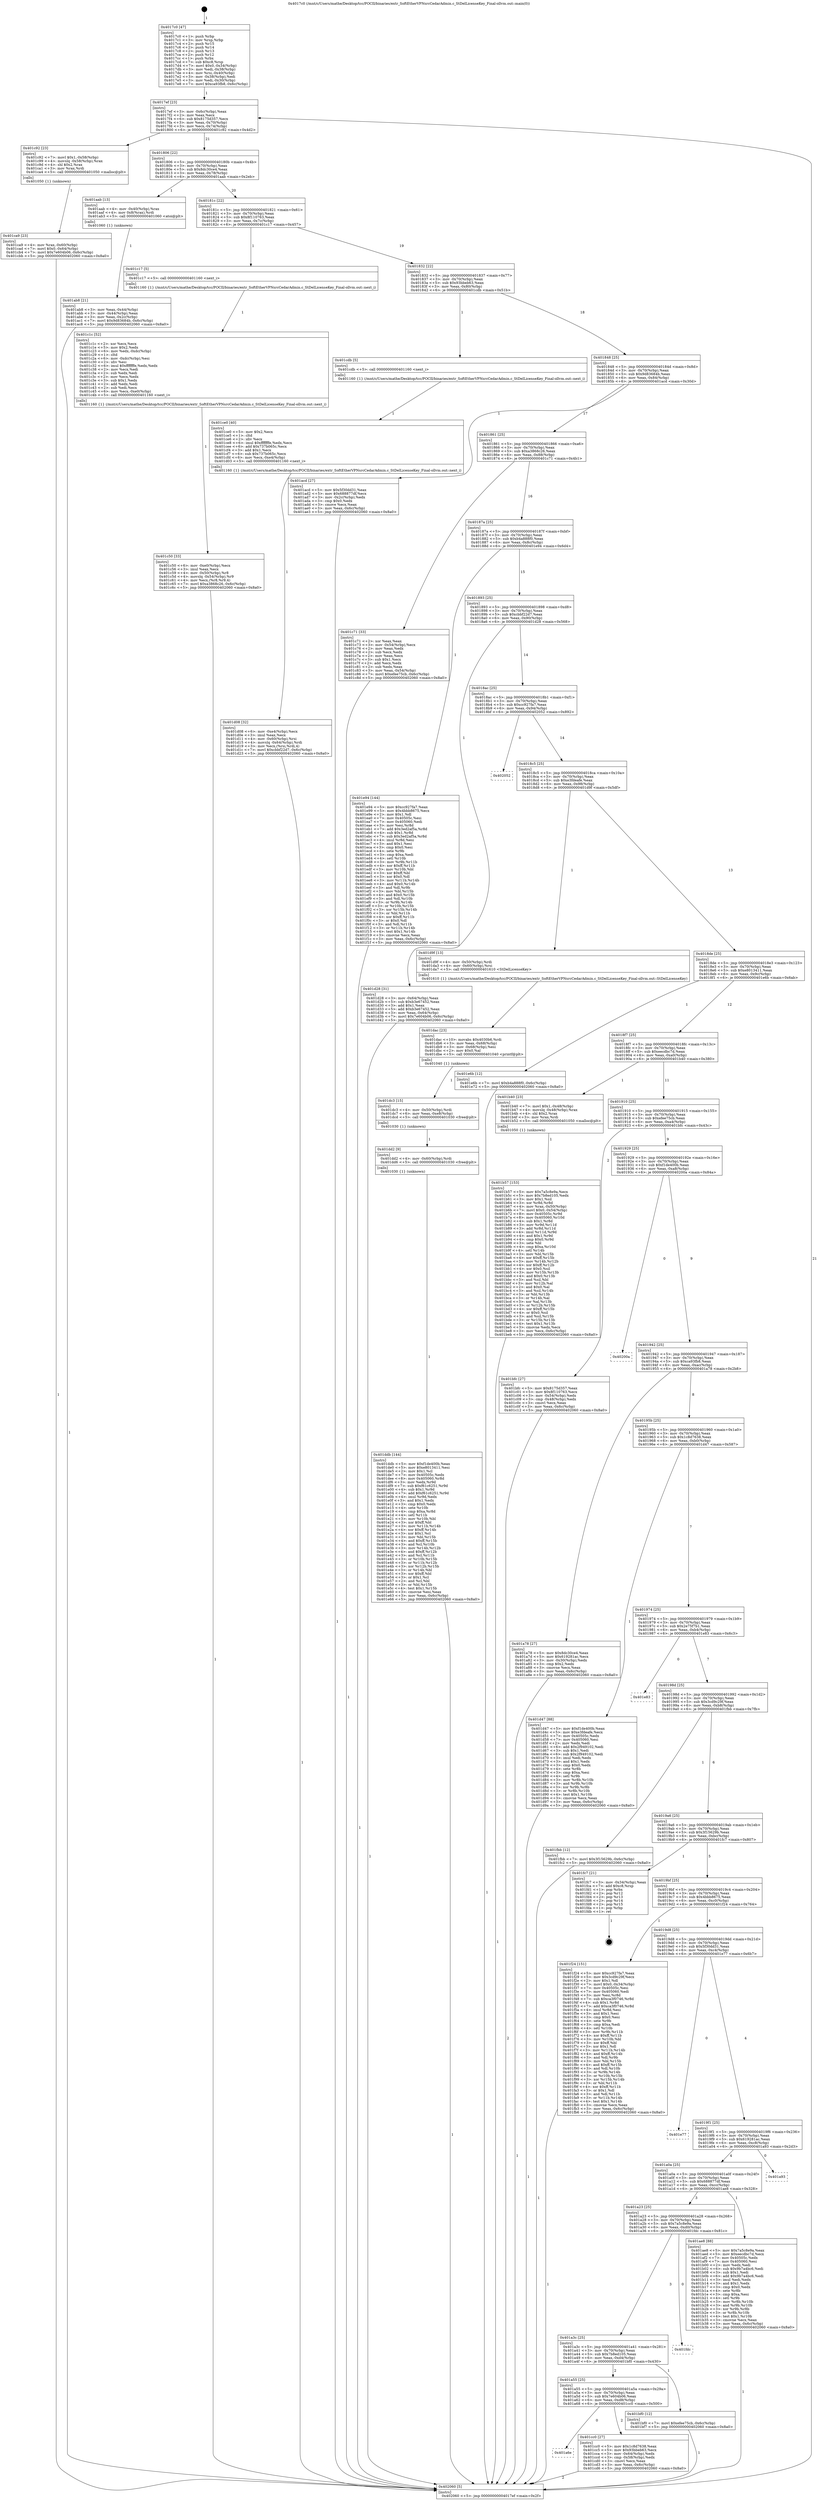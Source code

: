 digraph "0x4017c0" {
  label = "0x4017c0 (/mnt/c/Users/mathe/Desktop/tcc/POCII/binaries/extr_SoftEtherVPNsrcCedarAdmin.c_StDelLicenseKey_Final-ollvm.out::main(0))"
  labelloc = "t"
  node[shape=record]

  Entry [label="",width=0.3,height=0.3,shape=circle,fillcolor=black,style=filled]
  "0x4017ef" [label="{
     0x4017ef [23]\l
     | [instrs]\l
     &nbsp;&nbsp;0x4017ef \<+3\>: mov -0x6c(%rbp),%eax\l
     &nbsp;&nbsp;0x4017f2 \<+2\>: mov %eax,%ecx\l
     &nbsp;&nbsp;0x4017f4 \<+6\>: sub $0x8175d357,%ecx\l
     &nbsp;&nbsp;0x4017fa \<+3\>: mov %eax,-0x70(%rbp)\l
     &nbsp;&nbsp;0x4017fd \<+3\>: mov %ecx,-0x74(%rbp)\l
     &nbsp;&nbsp;0x401800 \<+6\>: je 0000000000401c92 \<main+0x4d2\>\l
  }"]
  "0x401c92" [label="{
     0x401c92 [23]\l
     | [instrs]\l
     &nbsp;&nbsp;0x401c92 \<+7\>: movl $0x1,-0x58(%rbp)\l
     &nbsp;&nbsp;0x401c99 \<+4\>: movslq -0x58(%rbp),%rax\l
     &nbsp;&nbsp;0x401c9d \<+4\>: shl $0x2,%rax\l
     &nbsp;&nbsp;0x401ca1 \<+3\>: mov %rax,%rdi\l
     &nbsp;&nbsp;0x401ca4 \<+5\>: call 0000000000401050 \<malloc@plt\>\l
     | [calls]\l
     &nbsp;&nbsp;0x401050 \{1\} (unknown)\l
  }"]
  "0x401806" [label="{
     0x401806 [22]\l
     | [instrs]\l
     &nbsp;&nbsp;0x401806 \<+5\>: jmp 000000000040180b \<main+0x4b\>\l
     &nbsp;&nbsp;0x40180b \<+3\>: mov -0x70(%rbp),%eax\l
     &nbsp;&nbsp;0x40180e \<+5\>: sub $0x8dc30ce4,%eax\l
     &nbsp;&nbsp;0x401813 \<+3\>: mov %eax,-0x78(%rbp)\l
     &nbsp;&nbsp;0x401816 \<+6\>: je 0000000000401aab \<main+0x2eb\>\l
  }"]
  Exit [label="",width=0.3,height=0.3,shape=circle,fillcolor=black,style=filled,peripheries=2]
  "0x401aab" [label="{
     0x401aab [13]\l
     | [instrs]\l
     &nbsp;&nbsp;0x401aab \<+4\>: mov -0x40(%rbp),%rax\l
     &nbsp;&nbsp;0x401aaf \<+4\>: mov 0x8(%rax),%rdi\l
     &nbsp;&nbsp;0x401ab3 \<+5\>: call 0000000000401060 \<atoi@plt\>\l
     | [calls]\l
     &nbsp;&nbsp;0x401060 \{1\} (unknown)\l
  }"]
  "0x40181c" [label="{
     0x40181c [22]\l
     | [instrs]\l
     &nbsp;&nbsp;0x40181c \<+5\>: jmp 0000000000401821 \<main+0x61\>\l
     &nbsp;&nbsp;0x401821 \<+3\>: mov -0x70(%rbp),%eax\l
     &nbsp;&nbsp;0x401824 \<+5\>: sub $0x8f110763,%eax\l
     &nbsp;&nbsp;0x401829 \<+3\>: mov %eax,-0x7c(%rbp)\l
     &nbsp;&nbsp;0x40182c \<+6\>: je 0000000000401c17 \<main+0x457\>\l
  }"]
  "0x401ddb" [label="{
     0x401ddb [144]\l
     | [instrs]\l
     &nbsp;&nbsp;0x401ddb \<+5\>: mov $0xf1de400b,%eax\l
     &nbsp;&nbsp;0x401de0 \<+5\>: mov $0xe8013411,%esi\l
     &nbsp;&nbsp;0x401de5 \<+2\>: mov $0x1,%cl\l
     &nbsp;&nbsp;0x401de7 \<+7\>: mov 0x40505c,%edx\l
     &nbsp;&nbsp;0x401dee \<+8\>: mov 0x405060,%r8d\l
     &nbsp;&nbsp;0x401df6 \<+3\>: mov %edx,%r9d\l
     &nbsp;&nbsp;0x401df9 \<+7\>: sub $0xf61c6251,%r9d\l
     &nbsp;&nbsp;0x401e00 \<+4\>: sub $0x1,%r9d\l
     &nbsp;&nbsp;0x401e04 \<+7\>: add $0xf61c6251,%r9d\l
     &nbsp;&nbsp;0x401e0b \<+4\>: imul %r9d,%edx\l
     &nbsp;&nbsp;0x401e0f \<+3\>: and $0x1,%edx\l
     &nbsp;&nbsp;0x401e12 \<+3\>: cmp $0x0,%edx\l
     &nbsp;&nbsp;0x401e15 \<+4\>: sete %r10b\l
     &nbsp;&nbsp;0x401e19 \<+4\>: cmp $0xa,%r8d\l
     &nbsp;&nbsp;0x401e1d \<+4\>: setl %r11b\l
     &nbsp;&nbsp;0x401e21 \<+3\>: mov %r10b,%bl\l
     &nbsp;&nbsp;0x401e24 \<+3\>: xor $0xff,%bl\l
     &nbsp;&nbsp;0x401e27 \<+3\>: mov %r11b,%r14b\l
     &nbsp;&nbsp;0x401e2a \<+4\>: xor $0xff,%r14b\l
     &nbsp;&nbsp;0x401e2e \<+3\>: xor $0x1,%cl\l
     &nbsp;&nbsp;0x401e31 \<+3\>: mov %bl,%r15b\l
     &nbsp;&nbsp;0x401e34 \<+4\>: and $0xff,%r15b\l
     &nbsp;&nbsp;0x401e38 \<+3\>: and %cl,%r10b\l
     &nbsp;&nbsp;0x401e3b \<+3\>: mov %r14b,%r12b\l
     &nbsp;&nbsp;0x401e3e \<+4\>: and $0xff,%r12b\l
     &nbsp;&nbsp;0x401e42 \<+3\>: and %cl,%r11b\l
     &nbsp;&nbsp;0x401e45 \<+3\>: or %r10b,%r15b\l
     &nbsp;&nbsp;0x401e48 \<+3\>: or %r11b,%r12b\l
     &nbsp;&nbsp;0x401e4b \<+3\>: xor %r12b,%r15b\l
     &nbsp;&nbsp;0x401e4e \<+3\>: or %r14b,%bl\l
     &nbsp;&nbsp;0x401e51 \<+3\>: xor $0xff,%bl\l
     &nbsp;&nbsp;0x401e54 \<+3\>: or $0x1,%cl\l
     &nbsp;&nbsp;0x401e57 \<+2\>: and %cl,%bl\l
     &nbsp;&nbsp;0x401e59 \<+3\>: or %bl,%r15b\l
     &nbsp;&nbsp;0x401e5c \<+4\>: test $0x1,%r15b\l
     &nbsp;&nbsp;0x401e60 \<+3\>: cmovne %esi,%eax\l
     &nbsp;&nbsp;0x401e63 \<+3\>: mov %eax,-0x6c(%rbp)\l
     &nbsp;&nbsp;0x401e66 \<+5\>: jmp 0000000000402060 \<main+0x8a0\>\l
  }"]
  "0x401c17" [label="{
     0x401c17 [5]\l
     | [instrs]\l
     &nbsp;&nbsp;0x401c17 \<+5\>: call 0000000000401160 \<next_i\>\l
     | [calls]\l
     &nbsp;&nbsp;0x401160 \{1\} (/mnt/c/Users/mathe/Desktop/tcc/POCII/binaries/extr_SoftEtherVPNsrcCedarAdmin.c_StDelLicenseKey_Final-ollvm.out::next_i)\l
  }"]
  "0x401832" [label="{
     0x401832 [22]\l
     | [instrs]\l
     &nbsp;&nbsp;0x401832 \<+5\>: jmp 0000000000401837 \<main+0x77\>\l
     &nbsp;&nbsp;0x401837 \<+3\>: mov -0x70(%rbp),%eax\l
     &nbsp;&nbsp;0x40183a \<+5\>: sub $0x93bbeb63,%eax\l
     &nbsp;&nbsp;0x40183f \<+3\>: mov %eax,-0x80(%rbp)\l
     &nbsp;&nbsp;0x401842 \<+6\>: je 0000000000401cdb \<main+0x51b\>\l
  }"]
  "0x401dd2" [label="{
     0x401dd2 [9]\l
     | [instrs]\l
     &nbsp;&nbsp;0x401dd2 \<+4\>: mov -0x60(%rbp),%rdi\l
     &nbsp;&nbsp;0x401dd6 \<+5\>: call 0000000000401030 \<free@plt\>\l
     | [calls]\l
     &nbsp;&nbsp;0x401030 \{1\} (unknown)\l
  }"]
  "0x401cdb" [label="{
     0x401cdb [5]\l
     | [instrs]\l
     &nbsp;&nbsp;0x401cdb \<+5\>: call 0000000000401160 \<next_i\>\l
     | [calls]\l
     &nbsp;&nbsp;0x401160 \{1\} (/mnt/c/Users/mathe/Desktop/tcc/POCII/binaries/extr_SoftEtherVPNsrcCedarAdmin.c_StDelLicenseKey_Final-ollvm.out::next_i)\l
  }"]
  "0x401848" [label="{
     0x401848 [25]\l
     | [instrs]\l
     &nbsp;&nbsp;0x401848 \<+5\>: jmp 000000000040184d \<main+0x8d\>\l
     &nbsp;&nbsp;0x40184d \<+3\>: mov -0x70(%rbp),%eax\l
     &nbsp;&nbsp;0x401850 \<+5\>: sub $0x9d83684b,%eax\l
     &nbsp;&nbsp;0x401855 \<+6\>: mov %eax,-0x84(%rbp)\l
     &nbsp;&nbsp;0x40185b \<+6\>: je 0000000000401acd \<main+0x30d\>\l
  }"]
  "0x401dc3" [label="{
     0x401dc3 [15]\l
     | [instrs]\l
     &nbsp;&nbsp;0x401dc3 \<+4\>: mov -0x50(%rbp),%rdi\l
     &nbsp;&nbsp;0x401dc7 \<+6\>: mov %eax,-0xe8(%rbp)\l
     &nbsp;&nbsp;0x401dcd \<+5\>: call 0000000000401030 \<free@plt\>\l
     | [calls]\l
     &nbsp;&nbsp;0x401030 \{1\} (unknown)\l
  }"]
  "0x401acd" [label="{
     0x401acd [27]\l
     | [instrs]\l
     &nbsp;&nbsp;0x401acd \<+5\>: mov $0x5f30dd31,%eax\l
     &nbsp;&nbsp;0x401ad2 \<+5\>: mov $0x688877df,%ecx\l
     &nbsp;&nbsp;0x401ad7 \<+3\>: mov -0x2c(%rbp),%edx\l
     &nbsp;&nbsp;0x401ada \<+3\>: cmp $0x0,%edx\l
     &nbsp;&nbsp;0x401add \<+3\>: cmove %ecx,%eax\l
     &nbsp;&nbsp;0x401ae0 \<+3\>: mov %eax,-0x6c(%rbp)\l
     &nbsp;&nbsp;0x401ae3 \<+5\>: jmp 0000000000402060 \<main+0x8a0\>\l
  }"]
  "0x401861" [label="{
     0x401861 [25]\l
     | [instrs]\l
     &nbsp;&nbsp;0x401861 \<+5\>: jmp 0000000000401866 \<main+0xa6\>\l
     &nbsp;&nbsp;0x401866 \<+3\>: mov -0x70(%rbp),%eax\l
     &nbsp;&nbsp;0x401869 \<+5\>: sub $0xa3868c26,%eax\l
     &nbsp;&nbsp;0x40186e \<+6\>: mov %eax,-0x88(%rbp)\l
     &nbsp;&nbsp;0x401874 \<+6\>: je 0000000000401c71 \<main+0x4b1\>\l
  }"]
  "0x401dac" [label="{
     0x401dac [23]\l
     | [instrs]\l
     &nbsp;&nbsp;0x401dac \<+10\>: movabs $0x4030b6,%rdi\l
     &nbsp;&nbsp;0x401db6 \<+3\>: mov %eax,-0x68(%rbp)\l
     &nbsp;&nbsp;0x401db9 \<+3\>: mov -0x68(%rbp),%esi\l
     &nbsp;&nbsp;0x401dbc \<+2\>: mov $0x0,%al\l
     &nbsp;&nbsp;0x401dbe \<+5\>: call 0000000000401040 \<printf@plt\>\l
     | [calls]\l
     &nbsp;&nbsp;0x401040 \{1\} (unknown)\l
  }"]
  "0x401c71" [label="{
     0x401c71 [33]\l
     | [instrs]\l
     &nbsp;&nbsp;0x401c71 \<+2\>: xor %eax,%eax\l
     &nbsp;&nbsp;0x401c73 \<+3\>: mov -0x54(%rbp),%ecx\l
     &nbsp;&nbsp;0x401c76 \<+2\>: mov %eax,%edx\l
     &nbsp;&nbsp;0x401c78 \<+2\>: sub %ecx,%edx\l
     &nbsp;&nbsp;0x401c7a \<+2\>: mov %eax,%ecx\l
     &nbsp;&nbsp;0x401c7c \<+3\>: sub $0x1,%ecx\l
     &nbsp;&nbsp;0x401c7f \<+2\>: add %ecx,%edx\l
     &nbsp;&nbsp;0x401c81 \<+2\>: sub %edx,%eax\l
     &nbsp;&nbsp;0x401c83 \<+3\>: mov %eax,-0x54(%rbp)\l
     &nbsp;&nbsp;0x401c86 \<+7\>: movl $0xefee75cb,-0x6c(%rbp)\l
     &nbsp;&nbsp;0x401c8d \<+5\>: jmp 0000000000402060 \<main+0x8a0\>\l
  }"]
  "0x40187a" [label="{
     0x40187a [25]\l
     | [instrs]\l
     &nbsp;&nbsp;0x40187a \<+5\>: jmp 000000000040187f \<main+0xbf\>\l
     &nbsp;&nbsp;0x40187f \<+3\>: mov -0x70(%rbp),%eax\l
     &nbsp;&nbsp;0x401882 \<+5\>: sub $0xb4a888f0,%eax\l
     &nbsp;&nbsp;0x401887 \<+6\>: mov %eax,-0x8c(%rbp)\l
     &nbsp;&nbsp;0x40188d \<+6\>: je 0000000000401e94 \<main+0x6d4\>\l
  }"]
  "0x401d08" [label="{
     0x401d08 [32]\l
     | [instrs]\l
     &nbsp;&nbsp;0x401d08 \<+6\>: mov -0xe4(%rbp),%ecx\l
     &nbsp;&nbsp;0x401d0e \<+3\>: imul %eax,%ecx\l
     &nbsp;&nbsp;0x401d11 \<+4\>: mov -0x60(%rbp),%rsi\l
     &nbsp;&nbsp;0x401d15 \<+4\>: movslq -0x64(%rbp),%rdi\l
     &nbsp;&nbsp;0x401d19 \<+3\>: mov %ecx,(%rsi,%rdi,4)\l
     &nbsp;&nbsp;0x401d1c \<+7\>: movl $0xcbbf22d7,-0x6c(%rbp)\l
     &nbsp;&nbsp;0x401d23 \<+5\>: jmp 0000000000402060 \<main+0x8a0\>\l
  }"]
  "0x401e94" [label="{
     0x401e94 [144]\l
     | [instrs]\l
     &nbsp;&nbsp;0x401e94 \<+5\>: mov $0xcc927fa7,%eax\l
     &nbsp;&nbsp;0x401e99 \<+5\>: mov $0x4bbb8675,%ecx\l
     &nbsp;&nbsp;0x401e9e \<+2\>: mov $0x1,%dl\l
     &nbsp;&nbsp;0x401ea0 \<+7\>: mov 0x40505c,%esi\l
     &nbsp;&nbsp;0x401ea7 \<+7\>: mov 0x405060,%edi\l
     &nbsp;&nbsp;0x401eae \<+3\>: mov %esi,%r8d\l
     &nbsp;&nbsp;0x401eb1 \<+7\>: add $0x3ed2af5a,%r8d\l
     &nbsp;&nbsp;0x401eb8 \<+4\>: sub $0x1,%r8d\l
     &nbsp;&nbsp;0x401ebc \<+7\>: sub $0x3ed2af5a,%r8d\l
     &nbsp;&nbsp;0x401ec3 \<+4\>: imul %r8d,%esi\l
     &nbsp;&nbsp;0x401ec7 \<+3\>: and $0x1,%esi\l
     &nbsp;&nbsp;0x401eca \<+3\>: cmp $0x0,%esi\l
     &nbsp;&nbsp;0x401ecd \<+4\>: sete %r9b\l
     &nbsp;&nbsp;0x401ed1 \<+3\>: cmp $0xa,%edi\l
     &nbsp;&nbsp;0x401ed4 \<+4\>: setl %r10b\l
     &nbsp;&nbsp;0x401ed8 \<+3\>: mov %r9b,%r11b\l
     &nbsp;&nbsp;0x401edb \<+4\>: xor $0xff,%r11b\l
     &nbsp;&nbsp;0x401edf \<+3\>: mov %r10b,%bl\l
     &nbsp;&nbsp;0x401ee2 \<+3\>: xor $0xff,%bl\l
     &nbsp;&nbsp;0x401ee5 \<+3\>: xor $0x0,%dl\l
     &nbsp;&nbsp;0x401ee8 \<+3\>: mov %r11b,%r14b\l
     &nbsp;&nbsp;0x401eeb \<+4\>: and $0x0,%r14b\l
     &nbsp;&nbsp;0x401eef \<+3\>: and %dl,%r9b\l
     &nbsp;&nbsp;0x401ef2 \<+3\>: mov %bl,%r15b\l
     &nbsp;&nbsp;0x401ef5 \<+4\>: and $0x0,%r15b\l
     &nbsp;&nbsp;0x401ef9 \<+3\>: and %dl,%r10b\l
     &nbsp;&nbsp;0x401efc \<+3\>: or %r9b,%r14b\l
     &nbsp;&nbsp;0x401eff \<+3\>: or %r10b,%r15b\l
     &nbsp;&nbsp;0x401f02 \<+3\>: xor %r15b,%r14b\l
     &nbsp;&nbsp;0x401f05 \<+3\>: or %bl,%r11b\l
     &nbsp;&nbsp;0x401f08 \<+4\>: xor $0xff,%r11b\l
     &nbsp;&nbsp;0x401f0c \<+3\>: or $0x0,%dl\l
     &nbsp;&nbsp;0x401f0f \<+3\>: and %dl,%r11b\l
     &nbsp;&nbsp;0x401f12 \<+3\>: or %r11b,%r14b\l
     &nbsp;&nbsp;0x401f15 \<+4\>: test $0x1,%r14b\l
     &nbsp;&nbsp;0x401f19 \<+3\>: cmovne %ecx,%eax\l
     &nbsp;&nbsp;0x401f1c \<+3\>: mov %eax,-0x6c(%rbp)\l
     &nbsp;&nbsp;0x401f1f \<+5\>: jmp 0000000000402060 \<main+0x8a0\>\l
  }"]
  "0x401893" [label="{
     0x401893 [25]\l
     | [instrs]\l
     &nbsp;&nbsp;0x401893 \<+5\>: jmp 0000000000401898 \<main+0xd8\>\l
     &nbsp;&nbsp;0x401898 \<+3\>: mov -0x70(%rbp),%eax\l
     &nbsp;&nbsp;0x40189b \<+5\>: sub $0xcbbf22d7,%eax\l
     &nbsp;&nbsp;0x4018a0 \<+6\>: mov %eax,-0x90(%rbp)\l
     &nbsp;&nbsp;0x4018a6 \<+6\>: je 0000000000401d28 \<main+0x568\>\l
  }"]
  "0x401ce0" [label="{
     0x401ce0 [40]\l
     | [instrs]\l
     &nbsp;&nbsp;0x401ce0 \<+5\>: mov $0x2,%ecx\l
     &nbsp;&nbsp;0x401ce5 \<+1\>: cltd\l
     &nbsp;&nbsp;0x401ce6 \<+2\>: idiv %ecx\l
     &nbsp;&nbsp;0x401ce8 \<+6\>: imul $0xfffffffe,%edx,%ecx\l
     &nbsp;&nbsp;0x401cee \<+6\>: add $0x737b065c,%ecx\l
     &nbsp;&nbsp;0x401cf4 \<+3\>: add $0x1,%ecx\l
     &nbsp;&nbsp;0x401cf7 \<+6\>: sub $0x737b065c,%ecx\l
     &nbsp;&nbsp;0x401cfd \<+6\>: mov %ecx,-0xe4(%rbp)\l
     &nbsp;&nbsp;0x401d03 \<+5\>: call 0000000000401160 \<next_i\>\l
     | [calls]\l
     &nbsp;&nbsp;0x401160 \{1\} (/mnt/c/Users/mathe/Desktop/tcc/POCII/binaries/extr_SoftEtherVPNsrcCedarAdmin.c_StDelLicenseKey_Final-ollvm.out::next_i)\l
  }"]
  "0x401d28" [label="{
     0x401d28 [31]\l
     | [instrs]\l
     &nbsp;&nbsp;0x401d28 \<+3\>: mov -0x64(%rbp),%eax\l
     &nbsp;&nbsp;0x401d2b \<+5\>: sub $0xb3e67452,%eax\l
     &nbsp;&nbsp;0x401d30 \<+3\>: add $0x1,%eax\l
     &nbsp;&nbsp;0x401d33 \<+5\>: add $0xb3e67452,%eax\l
     &nbsp;&nbsp;0x401d38 \<+3\>: mov %eax,-0x64(%rbp)\l
     &nbsp;&nbsp;0x401d3b \<+7\>: movl $0x7e604b06,-0x6c(%rbp)\l
     &nbsp;&nbsp;0x401d42 \<+5\>: jmp 0000000000402060 \<main+0x8a0\>\l
  }"]
  "0x4018ac" [label="{
     0x4018ac [25]\l
     | [instrs]\l
     &nbsp;&nbsp;0x4018ac \<+5\>: jmp 00000000004018b1 \<main+0xf1\>\l
     &nbsp;&nbsp;0x4018b1 \<+3\>: mov -0x70(%rbp),%eax\l
     &nbsp;&nbsp;0x4018b4 \<+5\>: sub $0xcc927fa7,%eax\l
     &nbsp;&nbsp;0x4018b9 \<+6\>: mov %eax,-0x94(%rbp)\l
     &nbsp;&nbsp;0x4018bf \<+6\>: je 0000000000402052 \<main+0x892\>\l
  }"]
  "0x401a6e" [label="{
     0x401a6e\l
  }", style=dashed]
  "0x402052" [label="{
     0x402052\l
  }", style=dashed]
  "0x4018c5" [label="{
     0x4018c5 [25]\l
     | [instrs]\l
     &nbsp;&nbsp;0x4018c5 \<+5\>: jmp 00000000004018ca \<main+0x10a\>\l
     &nbsp;&nbsp;0x4018ca \<+3\>: mov -0x70(%rbp),%eax\l
     &nbsp;&nbsp;0x4018cd \<+5\>: sub $0xe3fdeafe,%eax\l
     &nbsp;&nbsp;0x4018d2 \<+6\>: mov %eax,-0x98(%rbp)\l
     &nbsp;&nbsp;0x4018d8 \<+6\>: je 0000000000401d9f \<main+0x5df\>\l
  }"]
  "0x401cc0" [label="{
     0x401cc0 [27]\l
     | [instrs]\l
     &nbsp;&nbsp;0x401cc0 \<+5\>: mov $0x1c8d7638,%eax\l
     &nbsp;&nbsp;0x401cc5 \<+5\>: mov $0x93bbeb63,%ecx\l
     &nbsp;&nbsp;0x401cca \<+3\>: mov -0x64(%rbp),%edx\l
     &nbsp;&nbsp;0x401ccd \<+3\>: cmp -0x58(%rbp),%edx\l
     &nbsp;&nbsp;0x401cd0 \<+3\>: cmovl %ecx,%eax\l
     &nbsp;&nbsp;0x401cd3 \<+3\>: mov %eax,-0x6c(%rbp)\l
     &nbsp;&nbsp;0x401cd6 \<+5\>: jmp 0000000000402060 \<main+0x8a0\>\l
  }"]
  "0x401d9f" [label="{
     0x401d9f [13]\l
     | [instrs]\l
     &nbsp;&nbsp;0x401d9f \<+4\>: mov -0x50(%rbp),%rdi\l
     &nbsp;&nbsp;0x401da3 \<+4\>: mov -0x60(%rbp),%rsi\l
     &nbsp;&nbsp;0x401da7 \<+5\>: call 0000000000401610 \<StDelLicenseKey\>\l
     | [calls]\l
     &nbsp;&nbsp;0x401610 \{1\} (/mnt/c/Users/mathe/Desktop/tcc/POCII/binaries/extr_SoftEtherVPNsrcCedarAdmin.c_StDelLicenseKey_Final-ollvm.out::StDelLicenseKey)\l
  }"]
  "0x4018de" [label="{
     0x4018de [25]\l
     | [instrs]\l
     &nbsp;&nbsp;0x4018de \<+5\>: jmp 00000000004018e3 \<main+0x123\>\l
     &nbsp;&nbsp;0x4018e3 \<+3\>: mov -0x70(%rbp),%eax\l
     &nbsp;&nbsp;0x4018e6 \<+5\>: sub $0xe8013411,%eax\l
     &nbsp;&nbsp;0x4018eb \<+6\>: mov %eax,-0x9c(%rbp)\l
     &nbsp;&nbsp;0x4018f1 \<+6\>: je 0000000000401e6b \<main+0x6ab\>\l
  }"]
  "0x401ca9" [label="{
     0x401ca9 [23]\l
     | [instrs]\l
     &nbsp;&nbsp;0x401ca9 \<+4\>: mov %rax,-0x60(%rbp)\l
     &nbsp;&nbsp;0x401cad \<+7\>: movl $0x0,-0x64(%rbp)\l
     &nbsp;&nbsp;0x401cb4 \<+7\>: movl $0x7e604b06,-0x6c(%rbp)\l
     &nbsp;&nbsp;0x401cbb \<+5\>: jmp 0000000000402060 \<main+0x8a0\>\l
  }"]
  "0x401e6b" [label="{
     0x401e6b [12]\l
     | [instrs]\l
     &nbsp;&nbsp;0x401e6b \<+7\>: movl $0xb4a888f0,-0x6c(%rbp)\l
     &nbsp;&nbsp;0x401e72 \<+5\>: jmp 0000000000402060 \<main+0x8a0\>\l
  }"]
  "0x4018f7" [label="{
     0x4018f7 [25]\l
     | [instrs]\l
     &nbsp;&nbsp;0x4018f7 \<+5\>: jmp 00000000004018fc \<main+0x13c\>\l
     &nbsp;&nbsp;0x4018fc \<+3\>: mov -0x70(%rbp),%eax\l
     &nbsp;&nbsp;0x4018ff \<+5\>: sub $0xeecdbc7d,%eax\l
     &nbsp;&nbsp;0x401904 \<+6\>: mov %eax,-0xa0(%rbp)\l
     &nbsp;&nbsp;0x40190a \<+6\>: je 0000000000401b40 \<main+0x380\>\l
  }"]
  "0x401c50" [label="{
     0x401c50 [33]\l
     | [instrs]\l
     &nbsp;&nbsp;0x401c50 \<+6\>: mov -0xe0(%rbp),%ecx\l
     &nbsp;&nbsp;0x401c56 \<+3\>: imul %eax,%ecx\l
     &nbsp;&nbsp;0x401c59 \<+4\>: mov -0x50(%rbp),%r8\l
     &nbsp;&nbsp;0x401c5d \<+4\>: movslq -0x54(%rbp),%r9\l
     &nbsp;&nbsp;0x401c61 \<+4\>: mov %ecx,(%r8,%r9,4)\l
     &nbsp;&nbsp;0x401c65 \<+7\>: movl $0xa3868c26,-0x6c(%rbp)\l
     &nbsp;&nbsp;0x401c6c \<+5\>: jmp 0000000000402060 \<main+0x8a0\>\l
  }"]
  "0x401b40" [label="{
     0x401b40 [23]\l
     | [instrs]\l
     &nbsp;&nbsp;0x401b40 \<+7\>: movl $0x1,-0x48(%rbp)\l
     &nbsp;&nbsp;0x401b47 \<+4\>: movslq -0x48(%rbp),%rax\l
     &nbsp;&nbsp;0x401b4b \<+4\>: shl $0x2,%rax\l
     &nbsp;&nbsp;0x401b4f \<+3\>: mov %rax,%rdi\l
     &nbsp;&nbsp;0x401b52 \<+5\>: call 0000000000401050 \<malloc@plt\>\l
     | [calls]\l
     &nbsp;&nbsp;0x401050 \{1\} (unknown)\l
  }"]
  "0x401910" [label="{
     0x401910 [25]\l
     | [instrs]\l
     &nbsp;&nbsp;0x401910 \<+5\>: jmp 0000000000401915 \<main+0x155\>\l
     &nbsp;&nbsp;0x401915 \<+3\>: mov -0x70(%rbp),%eax\l
     &nbsp;&nbsp;0x401918 \<+5\>: sub $0xefee75cb,%eax\l
     &nbsp;&nbsp;0x40191d \<+6\>: mov %eax,-0xa4(%rbp)\l
     &nbsp;&nbsp;0x401923 \<+6\>: je 0000000000401bfc \<main+0x43c\>\l
  }"]
  "0x401c1c" [label="{
     0x401c1c [52]\l
     | [instrs]\l
     &nbsp;&nbsp;0x401c1c \<+2\>: xor %ecx,%ecx\l
     &nbsp;&nbsp;0x401c1e \<+5\>: mov $0x2,%edx\l
     &nbsp;&nbsp;0x401c23 \<+6\>: mov %edx,-0xdc(%rbp)\l
     &nbsp;&nbsp;0x401c29 \<+1\>: cltd\l
     &nbsp;&nbsp;0x401c2a \<+6\>: mov -0xdc(%rbp),%esi\l
     &nbsp;&nbsp;0x401c30 \<+2\>: idiv %esi\l
     &nbsp;&nbsp;0x401c32 \<+6\>: imul $0xfffffffe,%edx,%edx\l
     &nbsp;&nbsp;0x401c38 \<+2\>: mov %ecx,%edi\l
     &nbsp;&nbsp;0x401c3a \<+2\>: sub %edx,%edi\l
     &nbsp;&nbsp;0x401c3c \<+2\>: mov %ecx,%edx\l
     &nbsp;&nbsp;0x401c3e \<+3\>: sub $0x1,%edx\l
     &nbsp;&nbsp;0x401c41 \<+2\>: add %edx,%edi\l
     &nbsp;&nbsp;0x401c43 \<+2\>: sub %edi,%ecx\l
     &nbsp;&nbsp;0x401c45 \<+6\>: mov %ecx,-0xe0(%rbp)\l
     &nbsp;&nbsp;0x401c4b \<+5\>: call 0000000000401160 \<next_i\>\l
     | [calls]\l
     &nbsp;&nbsp;0x401160 \{1\} (/mnt/c/Users/mathe/Desktop/tcc/POCII/binaries/extr_SoftEtherVPNsrcCedarAdmin.c_StDelLicenseKey_Final-ollvm.out::next_i)\l
  }"]
  "0x401bfc" [label="{
     0x401bfc [27]\l
     | [instrs]\l
     &nbsp;&nbsp;0x401bfc \<+5\>: mov $0x8175d357,%eax\l
     &nbsp;&nbsp;0x401c01 \<+5\>: mov $0x8f110763,%ecx\l
     &nbsp;&nbsp;0x401c06 \<+3\>: mov -0x54(%rbp),%edx\l
     &nbsp;&nbsp;0x401c09 \<+3\>: cmp -0x48(%rbp),%edx\l
     &nbsp;&nbsp;0x401c0c \<+3\>: cmovl %ecx,%eax\l
     &nbsp;&nbsp;0x401c0f \<+3\>: mov %eax,-0x6c(%rbp)\l
     &nbsp;&nbsp;0x401c12 \<+5\>: jmp 0000000000402060 \<main+0x8a0\>\l
  }"]
  "0x401929" [label="{
     0x401929 [25]\l
     | [instrs]\l
     &nbsp;&nbsp;0x401929 \<+5\>: jmp 000000000040192e \<main+0x16e\>\l
     &nbsp;&nbsp;0x40192e \<+3\>: mov -0x70(%rbp),%eax\l
     &nbsp;&nbsp;0x401931 \<+5\>: sub $0xf1de400b,%eax\l
     &nbsp;&nbsp;0x401936 \<+6\>: mov %eax,-0xa8(%rbp)\l
     &nbsp;&nbsp;0x40193c \<+6\>: je 000000000040200a \<main+0x84a\>\l
  }"]
  "0x401a55" [label="{
     0x401a55 [25]\l
     | [instrs]\l
     &nbsp;&nbsp;0x401a55 \<+5\>: jmp 0000000000401a5a \<main+0x29a\>\l
     &nbsp;&nbsp;0x401a5a \<+3\>: mov -0x70(%rbp),%eax\l
     &nbsp;&nbsp;0x401a5d \<+5\>: sub $0x7e604b06,%eax\l
     &nbsp;&nbsp;0x401a62 \<+6\>: mov %eax,-0xd8(%rbp)\l
     &nbsp;&nbsp;0x401a68 \<+6\>: je 0000000000401cc0 \<main+0x500\>\l
  }"]
  "0x40200a" [label="{
     0x40200a\l
  }", style=dashed]
  "0x401942" [label="{
     0x401942 [25]\l
     | [instrs]\l
     &nbsp;&nbsp;0x401942 \<+5\>: jmp 0000000000401947 \<main+0x187\>\l
     &nbsp;&nbsp;0x401947 \<+3\>: mov -0x70(%rbp),%eax\l
     &nbsp;&nbsp;0x40194a \<+5\>: sub $0xca93fb8,%eax\l
     &nbsp;&nbsp;0x40194f \<+6\>: mov %eax,-0xac(%rbp)\l
     &nbsp;&nbsp;0x401955 \<+6\>: je 0000000000401a78 \<main+0x2b8\>\l
  }"]
  "0x401bf0" [label="{
     0x401bf0 [12]\l
     | [instrs]\l
     &nbsp;&nbsp;0x401bf0 \<+7\>: movl $0xefee75cb,-0x6c(%rbp)\l
     &nbsp;&nbsp;0x401bf7 \<+5\>: jmp 0000000000402060 \<main+0x8a0\>\l
  }"]
  "0x401a78" [label="{
     0x401a78 [27]\l
     | [instrs]\l
     &nbsp;&nbsp;0x401a78 \<+5\>: mov $0x8dc30ce4,%eax\l
     &nbsp;&nbsp;0x401a7d \<+5\>: mov $0x619281ac,%ecx\l
     &nbsp;&nbsp;0x401a82 \<+3\>: mov -0x30(%rbp),%edx\l
     &nbsp;&nbsp;0x401a85 \<+3\>: cmp $0x2,%edx\l
     &nbsp;&nbsp;0x401a88 \<+3\>: cmovne %ecx,%eax\l
     &nbsp;&nbsp;0x401a8b \<+3\>: mov %eax,-0x6c(%rbp)\l
     &nbsp;&nbsp;0x401a8e \<+5\>: jmp 0000000000402060 \<main+0x8a0\>\l
  }"]
  "0x40195b" [label="{
     0x40195b [25]\l
     | [instrs]\l
     &nbsp;&nbsp;0x40195b \<+5\>: jmp 0000000000401960 \<main+0x1a0\>\l
     &nbsp;&nbsp;0x401960 \<+3\>: mov -0x70(%rbp),%eax\l
     &nbsp;&nbsp;0x401963 \<+5\>: sub $0x1c8d7638,%eax\l
     &nbsp;&nbsp;0x401968 \<+6\>: mov %eax,-0xb0(%rbp)\l
     &nbsp;&nbsp;0x40196e \<+6\>: je 0000000000401d47 \<main+0x587\>\l
  }"]
  "0x402060" [label="{
     0x402060 [5]\l
     | [instrs]\l
     &nbsp;&nbsp;0x402060 \<+5\>: jmp 00000000004017ef \<main+0x2f\>\l
  }"]
  "0x4017c0" [label="{
     0x4017c0 [47]\l
     | [instrs]\l
     &nbsp;&nbsp;0x4017c0 \<+1\>: push %rbp\l
     &nbsp;&nbsp;0x4017c1 \<+3\>: mov %rsp,%rbp\l
     &nbsp;&nbsp;0x4017c4 \<+2\>: push %r15\l
     &nbsp;&nbsp;0x4017c6 \<+2\>: push %r14\l
     &nbsp;&nbsp;0x4017c8 \<+2\>: push %r13\l
     &nbsp;&nbsp;0x4017ca \<+2\>: push %r12\l
     &nbsp;&nbsp;0x4017cc \<+1\>: push %rbx\l
     &nbsp;&nbsp;0x4017cd \<+7\>: sub $0xc8,%rsp\l
     &nbsp;&nbsp;0x4017d4 \<+7\>: movl $0x0,-0x34(%rbp)\l
     &nbsp;&nbsp;0x4017db \<+3\>: mov %edi,-0x38(%rbp)\l
     &nbsp;&nbsp;0x4017de \<+4\>: mov %rsi,-0x40(%rbp)\l
     &nbsp;&nbsp;0x4017e2 \<+3\>: mov -0x38(%rbp),%edi\l
     &nbsp;&nbsp;0x4017e5 \<+3\>: mov %edi,-0x30(%rbp)\l
     &nbsp;&nbsp;0x4017e8 \<+7\>: movl $0xca93fb8,-0x6c(%rbp)\l
  }"]
  "0x401ab8" [label="{
     0x401ab8 [21]\l
     | [instrs]\l
     &nbsp;&nbsp;0x401ab8 \<+3\>: mov %eax,-0x44(%rbp)\l
     &nbsp;&nbsp;0x401abb \<+3\>: mov -0x44(%rbp),%eax\l
     &nbsp;&nbsp;0x401abe \<+3\>: mov %eax,-0x2c(%rbp)\l
     &nbsp;&nbsp;0x401ac1 \<+7\>: movl $0x9d83684b,-0x6c(%rbp)\l
     &nbsp;&nbsp;0x401ac8 \<+5\>: jmp 0000000000402060 \<main+0x8a0\>\l
  }"]
  "0x401a3c" [label="{
     0x401a3c [25]\l
     | [instrs]\l
     &nbsp;&nbsp;0x401a3c \<+5\>: jmp 0000000000401a41 \<main+0x281\>\l
     &nbsp;&nbsp;0x401a41 \<+3\>: mov -0x70(%rbp),%eax\l
     &nbsp;&nbsp;0x401a44 \<+5\>: sub $0x7b8ed105,%eax\l
     &nbsp;&nbsp;0x401a49 \<+6\>: mov %eax,-0xd4(%rbp)\l
     &nbsp;&nbsp;0x401a4f \<+6\>: je 0000000000401bf0 \<main+0x430\>\l
  }"]
  "0x401d47" [label="{
     0x401d47 [88]\l
     | [instrs]\l
     &nbsp;&nbsp;0x401d47 \<+5\>: mov $0xf1de400b,%eax\l
     &nbsp;&nbsp;0x401d4c \<+5\>: mov $0xe3fdeafe,%ecx\l
     &nbsp;&nbsp;0x401d51 \<+7\>: mov 0x40505c,%edx\l
     &nbsp;&nbsp;0x401d58 \<+7\>: mov 0x405060,%esi\l
     &nbsp;&nbsp;0x401d5f \<+2\>: mov %edx,%edi\l
     &nbsp;&nbsp;0x401d61 \<+6\>: add $0x2f949102,%edi\l
     &nbsp;&nbsp;0x401d67 \<+3\>: sub $0x1,%edi\l
     &nbsp;&nbsp;0x401d6a \<+6\>: sub $0x2f949102,%edi\l
     &nbsp;&nbsp;0x401d70 \<+3\>: imul %edi,%edx\l
     &nbsp;&nbsp;0x401d73 \<+3\>: and $0x1,%edx\l
     &nbsp;&nbsp;0x401d76 \<+3\>: cmp $0x0,%edx\l
     &nbsp;&nbsp;0x401d79 \<+4\>: sete %r8b\l
     &nbsp;&nbsp;0x401d7d \<+3\>: cmp $0xa,%esi\l
     &nbsp;&nbsp;0x401d80 \<+4\>: setl %r9b\l
     &nbsp;&nbsp;0x401d84 \<+3\>: mov %r8b,%r10b\l
     &nbsp;&nbsp;0x401d87 \<+3\>: and %r9b,%r10b\l
     &nbsp;&nbsp;0x401d8a \<+3\>: xor %r9b,%r8b\l
     &nbsp;&nbsp;0x401d8d \<+3\>: or %r8b,%r10b\l
     &nbsp;&nbsp;0x401d90 \<+4\>: test $0x1,%r10b\l
     &nbsp;&nbsp;0x401d94 \<+3\>: cmovne %ecx,%eax\l
     &nbsp;&nbsp;0x401d97 \<+3\>: mov %eax,-0x6c(%rbp)\l
     &nbsp;&nbsp;0x401d9a \<+5\>: jmp 0000000000402060 \<main+0x8a0\>\l
  }"]
  "0x401974" [label="{
     0x401974 [25]\l
     | [instrs]\l
     &nbsp;&nbsp;0x401974 \<+5\>: jmp 0000000000401979 \<main+0x1b9\>\l
     &nbsp;&nbsp;0x401979 \<+3\>: mov -0x70(%rbp),%eax\l
     &nbsp;&nbsp;0x40197c \<+5\>: sub $0x2e75f7b1,%eax\l
     &nbsp;&nbsp;0x401981 \<+6\>: mov %eax,-0xb4(%rbp)\l
     &nbsp;&nbsp;0x401987 \<+6\>: je 0000000000401e83 \<main+0x6c3\>\l
  }"]
  "0x401fdc" [label="{
     0x401fdc\l
  }", style=dashed]
  "0x401e83" [label="{
     0x401e83\l
  }", style=dashed]
  "0x40198d" [label="{
     0x40198d [25]\l
     | [instrs]\l
     &nbsp;&nbsp;0x40198d \<+5\>: jmp 0000000000401992 \<main+0x1d2\>\l
     &nbsp;&nbsp;0x401992 \<+3\>: mov -0x70(%rbp),%eax\l
     &nbsp;&nbsp;0x401995 \<+5\>: sub $0x3cd9c29f,%eax\l
     &nbsp;&nbsp;0x40199a \<+6\>: mov %eax,-0xb8(%rbp)\l
     &nbsp;&nbsp;0x4019a0 \<+6\>: je 0000000000401fbb \<main+0x7fb\>\l
  }"]
  "0x401b57" [label="{
     0x401b57 [153]\l
     | [instrs]\l
     &nbsp;&nbsp;0x401b57 \<+5\>: mov $0x7a5c8e9a,%ecx\l
     &nbsp;&nbsp;0x401b5c \<+5\>: mov $0x7b8ed105,%edx\l
     &nbsp;&nbsp;0x401b61 \<+3\>: mov $0x1,%sil\l
     &nbsp;&nbsp;0x401b64 \<+3\>: xor %r8d,%r8d\l
     &nbsp;&nbsp;0x401b67 \<+4\>: mov %rax,-0x50(%rbp)\l
     &nbsp;&nbsp;0x401b6b \<+7\>: movl $0x0,-0x54(%rbp)\l
     &nbsp;&nbsp;0x401b72 \<+8\>: mov 0x40505c,%r9d\l
     &nbsp;&nbsp;0x401b7a \<+8\>: mov 0x405060,%r10d\l
     &nbsp;&nbsp;0x401b82 \<+4\>: sub $0x1,%r8d\l
     &nbsp;&nbsp;0x401b86 \<+3\>: mov %r9d,%r11d\l
     &nbsp;&nbsp;0x401b89 \<+3\>: add %r8d,%r11d\l
     &nbsp;&nbsp;0x401b8c \<+4\>: imul %r11d,%r9d\l
     &nbsp;&nbsp;0x401b90 \<+4\>: and $0x1,%r9d\l
     &nbsp;&nbsp;0x401b94 \<+4\>: cmp $0x0,%r9d\l
     &nbsp;&nbsp;0x401b98 \<+3\>: sete %bl\l
     &nbsp;&nbsp;0x401b9b \<+4\>: cmp $0xa,%r10d\l
     &nbsp;&nbsp;0x401b9f \<+4\>: setl %r14b\l
     &nbsp;&nbsp;0x401ba3 \<+3\>: mov %bl,%r15b\l
     &nbsp;&nbsp;0x401ba6 \<+4\>: xor $0xff,%r15b\l
     &nbsp;&nbsp;0x401baa \<+3\>: mov %r14b,%r12b\l
     &nbsp;&nbsp;0x401bad \<+4\>: xor $0xff,%r12b\l
     &nbsp;&nbsp;0x401bb1 \<+4\>: xor $0x0,%sil\l
     &nbsp;&nbsp;0x401bb5 \<+3\>: mov %r15b,%r13b\l
     &nbsp;&nbsp;0x401bb8 \<+4\>: and $0x0,%r13b\l
     &nbsp;&nbsp;0x401bbc \<+3\>: and %sil,%bl\l
     &nbsp;&nbsp;0x401bbf \<+3\>: mov %r12b,%al\l
     &nbsp;&nbsp;0x401bc2 \<+2\>: and $0x0,%al\l
     &nbsp;&nbsp;0x401bc4 \<+3\>: and %sil,%r14b\l
     &nbsp;&nbsp;0x401bc7 \<+3\>: or %bl,%r13b\l
     &nbsp;&nbsp;0x401bca \<+3\>: or %r14b,%al\l
     &nbsp;&nbsp;0x401bcd \<+3\>: xor %al,%r13b\l
     &nbsp;&nbsp;0x401bd0 \<+3\>: or %r12b,%r15b\l
     &nbsp;&nbsp;0x401bd3 \<+4\>: xor $0xff,%r15b\l
     &nbsp;&nbsp;0x401bd7 \<+4\>: or $0x0,%sil\l
     &nbsp;&nbsp;0x401bdb \<+3\>: and %sil,%r15b\l
     &nbsp;&nbsp;0x401bde \<+3\>: or %r15b,%r13b\l
     &nbsp;&nbsp;0x401be1 \<+4\>: test $0x1,%r13b\l
     &nbsp;&nbsp;0x401be5 \<+3\>: cmovne %edx,%ecx\l
     &nbsp;&nbsp;0x401be8 \<+3\>: mov %ecx,-0x6c(%rbp)\l
     &nbsp;&nbsp;0x401beb \<+5\>: jmp 0000000000402060 \<main+0x8a0\>\l
  }"]
  "0x401fbb" [label="{
     0x401fbb [12]\l
     | [instrs]\l
     &nbsp;&nbsp;0x401fbb \<+7\>: movl $0x3f15629b,-0x6c(%rbp)\l
     &nbsp;&nbsp;0x401fc2 \<+5\>: jmp 0000000000402060 \<main+0x8a0\>\l
  }"]
  "0x4019a6" [label="{
     0x4019a6 [25]\l
     | [instrs]\l
     &nbsp;&nbsp;0x4019a6 \<+5\>: jmp 00000000004019ab \<main+0x1eb\>\l
     &nbsp;&nbsp;0x4019ab \<+3\>: mov -0x70(%rbp),%eax\l
     &nbsp;&nbsp;0x4019ae \<+5\>: sub $0x3f15629b,%eax\l
     &nbsp;&nbsp;0x4019b3 \<+6\>: mov %eax,-0xbc(%rbp)\l
     &nbsp;&nbsp;0x4019b9 \<+6\>: je 0000000000401fc7 \<main+0x807\>\l
  }"]
  "0x401a23" [label="{
     0x401a23 [25]\l
     | [instrs]\l
     &nbsp;&nbsp;0x401a23 \<+5\>: jmp 0000000000401a28 \<main+0x268\>\l
     &nbsp;&nbsp;0x401a28 \<+3\>: mov -0x70(%rbp),%eax\l
     &nbsp;&nbsp;0x401a2b \<+5\>: sub $0x7a5c8e9a,%eax\l
     &nbsp;&nbsp;0x401a30 \<+6\>: mov %eax,-0xd0(%rbp)\l
     &nbsp;&nbsp;0x401a36 \<+6\>: je 0000000000401fdc \<main+0x81c\>\l
  }"]
  "0x401fc7" [label="{
     0x401fc7 [21]\l
     | [instrs]\l
     &nbsp;&nbsp;0x401fc7 \<+3\>: mov -0x34(%rbp),%eax\l
     &nbsp;&nbsp;0x401fca \<+7\>: add $0xc8,%rsp\l
     &nbsp;&nbsp;0x401fd1 \<+1\>: pop %rbx\l
     &nbsp;&nbsp;0x401fd2 \<+2\>: pop %r12\l
     &nbsp;&nbsp;0x401fd4 \<+2\>: pop %r13\l
     &nbsp;&nbsp;0x401fd6 \<+2\>: pop %r14\l
     &nbsp;&nbsp;0x401fd8 \<+2\>: pop %r15\l
     &nbsp;&nbsp;0x401fda \<+1\>: pop %rbp\l
     &nbsp;&nbsp;0x401fdb \<+1\>: ret\l
  }"]
  "0x4019bf" [label="{
     0x4019bf [25]\l
     | [instrs]\l
     &nbsp;&nbsp;0x4019bf \<+5\>: jmp 00000000004019c4 \<main+0x204\>\l
     &nbsp;&nbsp;0x4019c4 \<+3\>: mov -0x70(%rbp),%eax\l
     &nbsp;&nbsp;0x4019c7 \<+5\>: sub $0x4bbb8675,%eax\l
     &nbsp;&nbsp;0x4019cc \<+6\>: mov %eax,-0xc0(%rbp)\l
     &nbsp;&nbsp;0x4019d2 \<+6\>: je 0000000000401f24 \<main+0x764\>\l
  }"]
  "0x401ae8" [label="{
     0x401ae8 [88]\l
     | [instrs]\l
     &nbsp;&nbsp;0x401ae8 \<+5\>: mov $0x7a5c8e9a,%eax\l
     &nbsp;&nbsp;0x401aed \<+5\>: mov $0xeecdbc7d,%ecx\l
     &nbsp;&nbsp;0x401af2 \<+7\>: mov 0x40505c,%edx\l
     &nbsp;&nbsp;0x401af9 \<+7\>: mov 0x405060,%esi\l
     &nbsp;&nbsp;0x401b00 \<+2\>: mov %edx,%edi\l
     &nbsp;&nbsp;0x401b02 \<+6\>: sub $0x9b7a4bc6,%edi\l
     &nbsp;&nbsp;0x401b08 \<+3\>: sub $0x1,%edi\l
     &nbsp;&nbsp;0x401b0b \<+6\>: add $0x9b7a4bc6,%edi\l
     &nbsp;&nbsp;0x401b11 \<+3\>: imul %edi,%edx\l
     &nbsp;&nbsp;0x401b14 \<+3\>: and $0x1,%edx\l
     &nbsp;&nbsp;0x401b17 \<+3\>: cmp $0x0,%edx\l
     &nbsp;&nbsp;0x401b1a \<+4\>: sete %r8b\l
     &nbsp;&nbsp;0x401b1e \<+3\>: cmp $0xa,%esi\l
     &nbsp;&nbsp;0x401b21 \<+4\>: setl %r9b\l
     &nbsp;&nbsp;0x401b25 \<+3\>: mov %r8b,%r10b\l
     &nbsp;&nbsp;0x401b28 \<+3\>: and %r9b,%r10b\l
     &nbsp;&nbsp;0x401b2b \<+3\>: xor %r9b,%r8b\l
     &nbsp;&nbsp;0x401b2e \<+3\>: or %r8b,%r10b\l
     &nbsp;&nbsp;0x401b31 \<+4\>: test $0x1,%r10b\l
     &nbsp;&nbsp;0x401b35 \<+3\>: cmovne %ecx,%eax\l
     &nbsp;&nbsp;0x401b38 \<+3\>: mov %eax,-0x6c(%rbp)\l
     &nbsp;&nbsp;0x401b3b \<+5\>: jmp 0000000000402060 \<main+0x8a0\>\l
  }"]
  "0x401f24" [label="{
     0x401f24 [151]\l
     | [instrs]\l
     &nbsp;&nbsp;0x401f24 \<+5\>: mov $0xcc927fa7,%eax\l
     &nbsp;&nbsp;0x401f29 \<+5\>: mov $0x3cd9c29f,%ecx\l
     &nbsp;&nbsp;0x401f2e \<+2\>: mov $0x1,%dl\l
     &nbsp;&nbsp;0x401f30 \<+7\>: movl $0x0,-0x34(%rbp)\l
     &nbsp;&nbsp;0x401f37 \<+7\>: mov 0x40505c,%esi\l
     &nbsp;&nbsp;0x401f3e \<+7\>: mov 0x405060,%edi\l
     &nbsp;&nbsp;0x401f45 \<+3\>: mov %esi,%r8d\l
     &nbsp;&nbsp;0x401f48 \<+7\>: sub $0xca3f0746,%r8d\l
     &nbsp;&nbsp;0x401f4f \<+4\>: sub $0x1,%r8d\l
     &nbsp;&nbsp;0x401f53 \<+7\>: add $0xca3f0746,%r8d\l
     &nbsp;&nbsp;0x401f5a \<+4\>: imul %r8d,%esi\l
     &nbsp;&nbsp;0x401f5e \<+3\>: and $0x1,%esi\l
     &nbsp;&nbsp;0x401f61 \<+3\>: cmp $0x0,%esi\l
     &nbsp;&nbsp;0x401f64 \<+4\>: sete %r9b\l
     &nbsp;&nbsp;0x401f68 \<+3\>: cmp $0xa,%edi\l
     &nbsp;&nbsp;0x401f6b \<+4\>: setl %r10b\l
     &nbsp;&nbsp;0x401f6f \<+3\>: mov %r9b,%r11b\l
     &nbsp;&nbsp;0x401f72 \<+4\>: xor $0xff,%r11b\l
     &nbsp;&nbsp;0x401f76 \<+3\>: mov %r10b,%bl\l
     &nbsp;&nbsp;0x401f79 \<+3\>: xor $0xff,%bl\l
     &nbsp;&nbsp;0x401f7c \<+3\>: xor $0x1,%dl\l
     &nbsp;&nbsp;0x401f7f \<+3\>: mov %r11b,%r14b\l
     &nbsp;&nbsp;0x401f82 \<+4\>: and $0xff,%r14b\l
     &nbsp;&nbsp;0x401f86 \<+3\>: and %dl,%r9b\l
     &nbsp;&nbsp;0x401f89 \<+3\>: mov %bl,%r15b\l
     &nbsp;&nbsp;0x401f8c \<+4\>: and $0xff,%r15b\l
     &nbsp;&nbsp;0x401f90 \<+3\>: and %dl,%r10b\l
     &nbsp;&nbsp;0x401f93 \<+3\>: or %r9b,%r14b\l
     &nbsp;&nbsp;0x401f96 \<+3\>: or %r10b,%r15b\l
     &nbsp;&nbsp;0x401f99 \<+3\>: xor %r15b,%r14b\l
     &nbsp;&nbsp;0x401f9c \<+3\>: or %bl,%r11b\l
     &nbsp;&nbsp;0x401f9f \<+4\>: xor $0xff,%r11b\l
     &nbsp;&nbsp;0x401fa3 \<+3\>: or $0x1,%dl\l
     &nbsp;&nbsp;0x401fa6 \<+3\>: and %dl,%r11b\l
     &nbsp;&nbsp;0x401fa9 \<+3\>: or %r11b,%r14b\l
     &nbsp;&nbsp;0x401fac \<+4\>: test $0x1,%r14b\l
     &nbsp;&nbsp;0x401fb0 \<+3\>: cmovne %ecx,%eax\l
     &nbsp;&nbsp;0x401fb3 \<+3\>: mov %eax,-0x6c(%rbp)\l
     &nbsp;&nbsp;0x401fb6 \<+5\>: jmp 0000000000402060 \<main+0x8a0\>\l
  }"]
  "0x4019d8" [label="{
     0x4019d8 [25]\l
     | [instrs]\l
     &nbsp;&nbsp;0x4019d8 \<+5\>: jmp 00000000004019dd \<main+0x21d\>\l
     &nbsp;&nbsp;0x4019dd \<+3\>: mov -0x70(%rbp),%eax\l
     &nbsp;&nbsp;0x4019e0 \<+5\>: sub $0x5f30dd31,%eax\l
     &nbsp;&nbsp;0x4019e5 \<+6\>: mov %eax,-0xc4(%rbp)\l
     &nbsp;&nbsp;0x4019eb \<+6\>: je 0000000000401e77 \<main+0x6b7\>\l
  }"]
  "0x401a0a" [label="{
     0x401a0a [25]\l
     | [instrs]\l
     &nbsp;&nbsp;0x401a0a \<+5\>: jmp 0000000000401a0f \<main+0x24f\>\l
     &nbsp;&nbsp;0x401a0f \<+3\>: mov -0x70(%rbp),%eax\l
     &nbsp;&nbsp;0x401a12 \<+5\>: sub $0x688877df,%eax\l
     &nbsp;&nbsp;0x401a17 \<+6\>: mov %eax,-0xcc(%rbp)\l
     &nbsp;&nbsp;0x401a1d \<+6\>: je 0000000000401ae8 \<main+0x328\>\l
  }"]
  "0x401e77" [label="{
     0x401e77\l
  }", style=dashed]
  "0x4019f1" [label="{
     0x4019f1 [25]\l
     | [instrs]\l
     &nbsp;&nbsp;0x4019f1 \<+5\>: jmp 00000000004019f6 \<main+0x236\>\l
     &nbsp;&nbsp;0x4019f6 \<+3\>: mov -0x70(%rbp),%eax\l
     &nbsp;&nbsp;0x4019f9 \<+5\>: sub $0x619281ac,%eax\l
     &nbsp;&nbsp;0x4019fe \<+6\>: mov %eax,-0xc8(%rbp)\l
     &nbsp;&nbsp;0x401a04 \<+6\>: je 0000000000401a93 \<main+0x2d3\>\l
  }"]
  "0x401a93" [label="{
     0x401a93\l
  }", style=dashed]
  Entry -> "0x4017c0" [label=" 1"]
  "0x4017ef" -> "0x401c92" [label=" 1"]
  "0x4017ef" -> "0x401806" [label=" 21"]
  "0x401fc7" -> Exit [label=" 1"]
  "0x401806" -> "0x401aab" [label=" 1"]
  "0x401806" -> "0x40181c" [label=" 20"]
  "0x401fbb" -> "0x402060" [label=" 1"]
  "0x40181c" -> "0x401c17" [label=" 1"]
  "0x40181c" -> "0x401832" [label=" 19"]
  "0x401f24" -> "0x402060" [label=" 1"]
  "0x401832" -> "0x401cdb" [label=" 1"]
  "0x401832" -> "0x401848" [label=" 18"]
  "0x401e94" -> "0x402060" [label=" 1"]
  "0x401848" -> "0x401acd" [label=" 1"]
  "0x401848" -> "0x401861" [label=" 17"]
  "0x401e6b" -> "0x402060" [label=" 1"]
  "0x401861" -> "0x401c71" [label=" 1"]
  "0x401861" -> "0x40187a" [label=" 16"]
  "0x401ddb" -> "0x402060" [label=" 1"]
  "0x40187a" -> "0x401e94" [label=" 1"]
  "0x40187a" -> "0x401893" [label=" 15"]
  "0x401dd2" -> "0x401ddb" [label=" 1"]
  "0x401893" -> "0x401d28" [label=" 1"]
  "0x401893" -> "0x4018ac" [label=" 14"]
  "0x401dc3" -> "0x401dd2" [label=" 1"]
  "0x4018ac" -> "0x402052" [label=" 0"]
  "0x4018ac" -> "0x4018c5" [label=" 14"]
  "0x401dac" -> "0x401dc3" [label=" 1"]
  "0x4018c5" -> "0x401d9f" [label=" 1"]
  "0x4018c5" -> "0x4018de" [label=" 13"]
  "0x401d9f" -> "0x401dac" [label=" 1"]
  "0x4018de" -> "0x401e6b" [label=" 1"]
  "0x4018de" -> "0x4018f7" [label=" 12"]
  "0x401d28" -> "0x402060" [label=" 1"]
  "0x4018f7" -> "0x401b40" [label=" 1"]
  "0x4018f7" -> "0x401910" [label=" 11"]
  "0x401d08" -> "0x402060" [label=" 1"]
  "0x401910" -> "0x401bfc" [label=" 2"]
  "0x401910" -> "0x401929" [label=" 9"]
  "0x401ce0" -> "0x401d08" [label=" 1"]
  "0x401929" -> "0x40200a" [label=" 0"]
  "0x401929" -> "0x401942" [label=" 9"]
  "0x401cdb" -> "0x401ce0" [label=" 1"]
  "0x401942" -> "0x401a78" [label=" 1"]
  "0x401942" -> "0x40195b" [label=" 8"]
  "0x401a78" -> "0x402060" [label=" 1"]
  "0x4017c0" -> "0x4017ef" [label=" 1"]
  "0x402060" -> "0x4017ef" [label=" 21"]
  "0x401aab" -> "0x401ab8" [label=" 1"]
  "0x401ab8" -> "0x402060" [label=" 1"]
  "0x401acd" -> "0x402060" [label=" 1"]
  "0x401cc0" -> "0x402060" [label=" 2"]
  "0x40195b" -> "0x401d47" [label=" 1"]
  "0x40195b" -> "0x401974" [label=" 7"]
  "0x401a55" -> "0x401cc0" [label=" 2"]
  "0x401974" -> "0x401e83" [label=" 0"]
  "0x401974" -> "0x40198d" [label=" 7"]
  "0x401d47" -> "0x402060" [label=" 1"]
  "0x40198d" -> "0x401fbb" [label=" 1"]
  "0x40198d" -> "0x4019a6" [label=" 6"]
  "0x401c92" -> "0x401ca9" [label=" 1"]
  "0x4019a6" -> "0x401fc7" [label=" 1"]
  "0x4019a6" -> "0x4019bf" [label=" 5"]
  "0x401c71" -> "0x402060" [label=" 1"]
  "0x4019bf" -> "0x401f24" [label=" 1"]
  "0x4019bf" -> "0x4019d8" [label=" 4"]
  "0x401c50" -> "0x402060" [label=" 1"]
  "0x4019d8" -> "0x401e77" [label=" 0"]
  "0x4019d8" -> "0x4019f1" [label=" 4"]
  "0x401c17" -> "0x401c1c" [label=" 1"]
  "0x4019f1" -> "0x401a93" [label=" 0"]
  "0x4019f1" -> "0x401a0a" [label=" 4"]
  "0x401c1c" -> "0x401c50" [label=" 1"]
  "0x401a0a" -> "0x401ae8" [label=" 1"]
  "0x401a0a" -> "0x401a23" [label=" 3"]
  "0x401ae8" -> "0x402060" [label=" 1"]
  "0x401b40" -> "0x401b57" [label=" 1"]
  "0x401b57" -> "0x402060" [label=" 1"]
  "0x401ca9" -> "0x402060" [label=" 1"]
  "0x401a23" -> "0x401fdc" [label=" 0"]
  "0x401a23" -> "0x401a3c" [label=" 3"]
  "0x401a55" -> "0x401a6e" [label=" 0"]
  "0x401a3c" -> "0x401bf0" [label=" 1"]
  "0x401a3c" -> "0x401a55" [label=" 2"]
  "0x401bf0" -> "0x402060" [label=" 1"]
  "0x401bfc" -> "0x402060" [label=" 2"]
}
